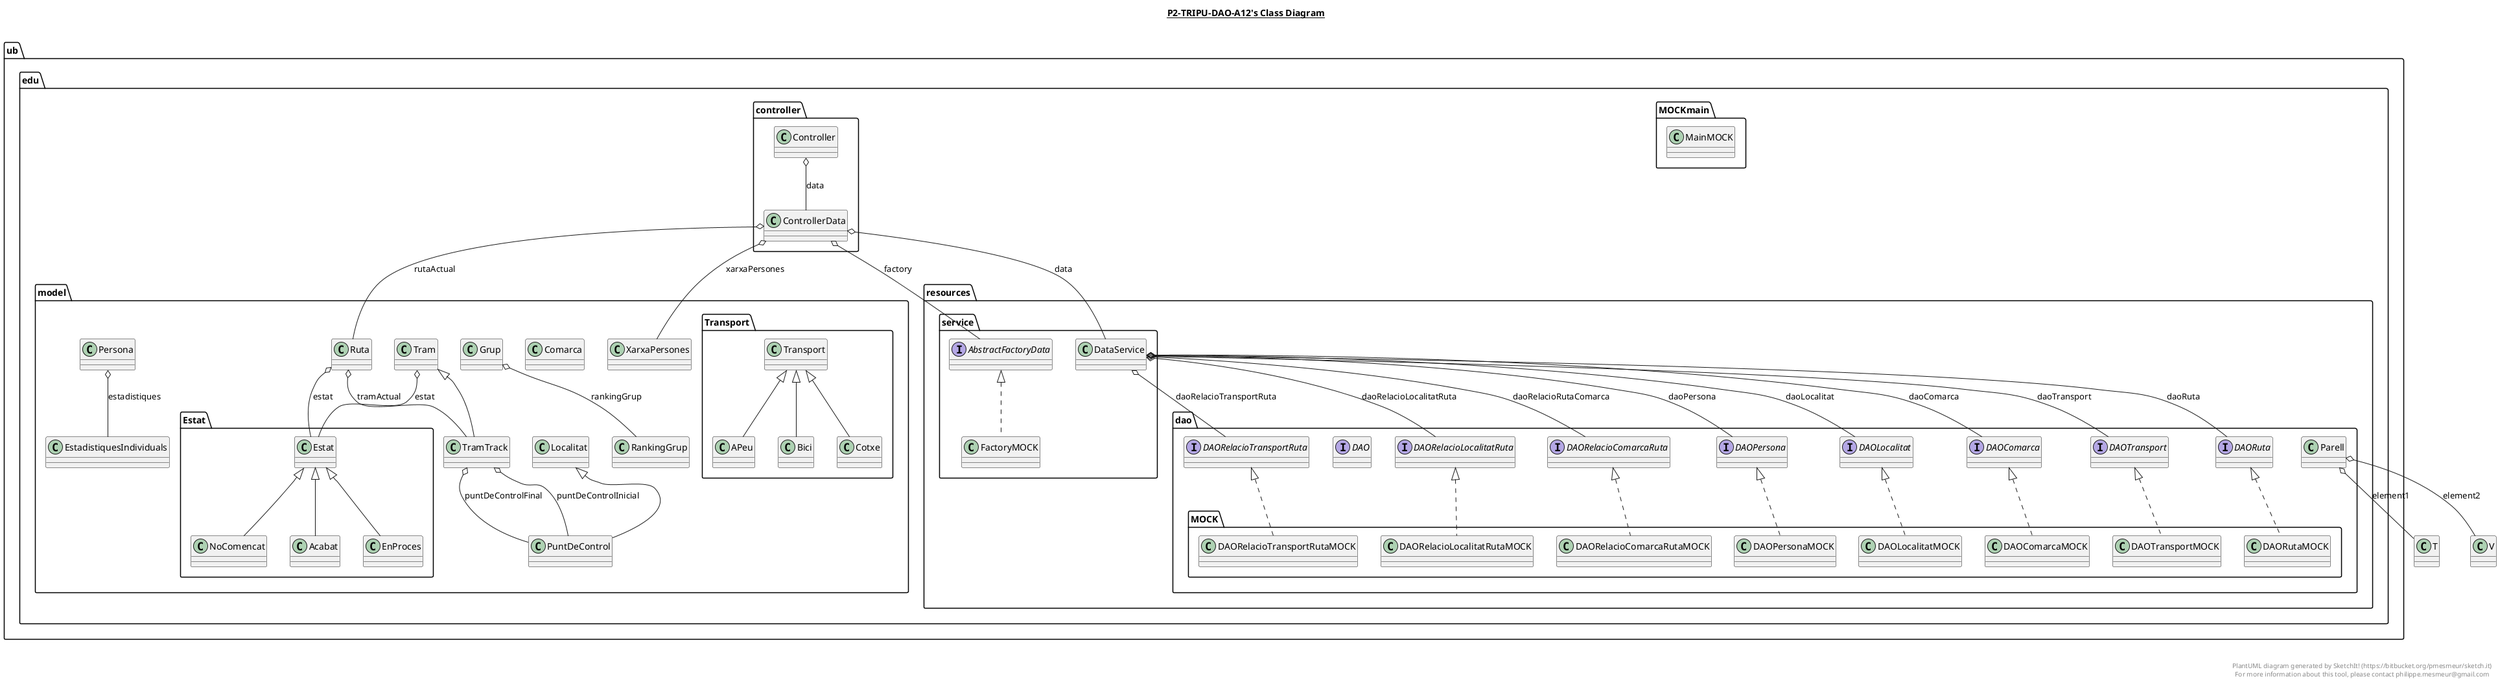 @startuml

title __P2-TRIPU-DAO-A12's Class Diagram__\n

  namespace ub.edu.MOCKmain {
    class ub.edu.MOCKmain.MainMOCK {
    }
  }
  

  namespace ub.edu.controller {
    class ub.edu.controller.Controller {
    }
  }
  

  namespace ub.edu.controller {
    class ub.edu.controller.ControllerData {
    }
  }
  

  namespace ub.edu.model {
    class ub.edu.model.Comarca {
    }
  }
  

  namespace ub.edu.model {
    class ub.edu.model.EstadistiquesIndividuals {
    }
  }
  

  namespace ub.edu.model {
    namespace Estat {
      class ub.edu.model.Estat.Acabat {
      }
    }
  }
  

  namespace ub.edu.model {
    namespace Estat {
      class ub.edu.model.Estat.EnProces {
      }
    }
  }
  

  namespace ub.edu.model {
    namespace Estat {
      class ub.edu.model.Estat.Estat {
      }
    }
  }
  

  namespace ub.edu.model {
    namespace Estat {
      class ub.edu.model.Estat.NoComencat {
      }
    }
  }
  

  namespace ub.edu.model {
    class ub.edu.model.Grup {
    }
  }
  

  namespace ub.edu.model {
    class ub.edu.model.Localitat {
    }
  }
  

  namespace ub.edu.model {
    class ub.edu.model.Persona {
    }
  }
  

  namespace ub.edu.model {
    class ub.edu.model.PuntDeControl {
    }
  }
  

  namespace ub.edu.model {
    class ub.edu.model.RankingGrup {
    }
  }
  

  namespace ub.edu.model {
    class ub.edu.model.Ruta {
    }
  }
  

  namespace ub.edu.model {
    class ub.edu.model.Tram {
    }
  }
  

  namespace ub.edu.model {
    class ub.edu.model.TramTrack {
    }
  }
  

  namespace ub.edu.model {
    namespace Transport {
      class ub.edu.model.Transport.APeu {
      }
    }
  }
  

  namespace ub.edu.model {
    namespace Transport {
      class ub.edu.model.Transport.Bici {
      }
    }
  }
  

  namespace ub.edu.model {
    namespace Transport {
      class ub.edu.model.Transport.Cotxe {
      }
    }
  }
  

  namespace ub.edu.model {
    namespace Transport {
      class ub.edu.model.Transport.Transport {
      }
    }
  }
  

  namespace ub.edu.model {
    class ub.edu.model.XarxaPersones {
    }
  }
  

  namespace ub.edu.resources.dao {
    interface ub.edu.resources.dao.DAO {
    }
  }
  

  namespace ub.edu.resources.dao {
    interface ub.edu.resources.dao.DAOComarca {
    }
  }
  

  namespace ub.edu.resources.dao {
    interface ub.edu.resources.dao.DAOLocalitat {
    }
  }
  

  namespace ub.edu.resources.dao {
    interface ub.edu.resources.dao.DAOPersona {
    }
  }
  

  namespace ub.edu.resources.dao {
    interface ub.edu.resources.dao.DAORelacioComarcaRuta {
    }
  }
  

  namespace ub.edu.resources.dao {
    interface ub.edu.resources.dao.DAORelacioLocalitatRuta {
    }
  }
  

  namespace ub.edu.resources.dao {
    interface ub.edu.resources.dao.DAORelacioTransportRuta {
    }
  }
  

  namespace ub.edu.resources.dao {
    interface ub.edu.resources.dao.DAORuta {
    }
  }
  

  namespace ub.edu.resources.dao {
    interface ub.edu.resources.dao.DAOTransport {
    }
  }
  

  namespace ub.edu.resources.dao {
    namespace MOCK {
      class ub.edu.resources.dao.MOCK.DAOComarcaMOCK {
      }
    }
  }
  

  namespace ub.edu.resources.dao {
    namespace MOCK {
      class ub.edu.resources.dao.MOCK.DAOLocalitatMOCK {
      }
    }
  }
  

  namespace ub.edu.resources.dao {
    namespace MOCK {
      class ub.edu.resources.dao.MOCK.DAOPersonaMOCK {
      }
    }
  }
  

  namespace ub.edu.resources.dao {
    namespace MOCK {
      class ub.edu.resources.dao.MOCK.DAORelacioComarcaRutaMOCK {
      }
    }
  }
  

  namespace ub.edu.resources.dao {
    namespace MOCK {
      class ub.edu.resources.dao.MOCK.DAORelacioLocalitatRutaMOCK {
      }
    }
  }
  

  namespace ub.edu.resources.dao {
    namespace MOCK {
      class ub.edu.resources.dao.MOCK.DAORelacioTransportRutaMOCK {
      }
    }
  }
  

  namespace ub.edu.resources.dao {
    namespace MOCK {
      class ub.edu.resources.dao.MOCK.DAORutaMOCK {
      }
    }
  }
  

  namespace ub.edu.resources.dao {
    namespace MOCK {
      class ub.edu.resources.dao.MOCK.DAOTransportMOCK {
      }
    }
  }
  

  namespace ub.edu.resources.dao {
    class ub.edu.resources.dao.Parell {
    }
  }
  

  namespace ub.edu.resources.service {
    interface ub.edu.resources.service.AbstractFactoryData {
    }
  }
  

  namespace ub.edu.resources.service {
    class ub.edu.resources.service.DataService {
    }
  }
  

  namespace ub.edu.resources.service {
    class ub.edu.resources.service.FactoryMOCK {
    }
  }
  

  ub.edu.controller.Controller o-- ub.edu.controller.ControllerData : data
  ub.edu.controller.ControllerData o-- ub.edu.resources.service.DataService : data
  ub.edu.controller.ControllerData o-- ub.edu.resources.service.AbstractFactoryData : factory
  ub.edu.controller.ControllerData o-- ub.edu.model.Ruta : rutaActual
  ub.edu.controller.ControllerData o-- ub.edu.model.XarxaPersones : xarxaPersones
  ub.edu.model.Estat.Acabat -up-|> ub.edu.model.Estat.Estat
  ub.edu.model.Estat.EnProces -up-|> ub.edu.model.Estat.Estat
  ub.edu.model.Estat.NoComencat -up-|> ub.edu.model.Estat.Estat
  ub.edu.model.Grup o-- ub.edu.model.RankingGrup : rankingGrup
  ub.edu.model.Persona o-- ub.edu.model.EstadistiquesIndividuals : estadistiques
  ub.edu.model.PuntDeControl -up-|> ub.edu.model.Localitat
  ub.edu.model.Ruta o-- ub.edu.model.Estat.Estat : estat
  ub.edu.model.Ruta o-- ub.edu.model.TramTrack : tramActual
  ub.edu.model.Tram o-- ub.edu.model.Estat.Estat : estat
  ub.edu.model.TramTrack -up-|> ub.edu.model.Tram
  ub.edu.model.TramTrack o-- ub.edu.model.PuntDeControl : puntDeControlFinal
  ub.edu.model.TramTrack o-- ub.edu.model.PuntDeControl : puntDeControlInicial
  ub.edu.model.Transport.APeu -up-|> ub.edu.model.Transport.Transport
  ub.edu.model.Transport.Bici -up-|> ub.edu.model.Transport.Transport
  ub.edu.model.Transport.Cotxe -up-|> ub.edu.model.Transport.Transport
  ub.edu.resources.dao.MOCK.DAOComarcaMOCK .up.|> ub.edu.resources.dao.DAOComarca
  ub.edu.resources.dao.MOCK.DAOLocalitatMOCK .up.|> ub.edu.resources.dao.DAOLocalitat
  ub.edu.resources.dao.MOCK.DAOPersonaMOCK .up.|> ub.edu.resources.dao.DAOPersona
  ub.edu.resources.dao.MOCK.DAORelacioComarcaRutaMOCK .up.|> ub.edu.resources.dao.DAORelacioComarcaRuta
  ub.edu.resources.dao.MOCK.DAORelacioLocalitatRutaMOCK .up.|> ub.edu.resources.dao.DAORelacioLocalitatRuta
  ub.edu.resources.dao.MOCK.DAORelacioTransportRutaMOCK .up.|> ub.edu.resources.dao.DAORelacioTransportRuta
  ub.edu.resources.dao.MOCK.DAORutaMOCK .up.|> ub.edu.resources.dao.DAORuta
  ub.edu.resources.dao.MOCK.DAOTransportMOCK .up.|> ub.edu.resources.dao.DAOTransport
  ub.edu.resources.dao.Parell o-- T : element1
  ub.edu.resources.dao.Parell o-- V : element2
  ub.edu.resources.service.DataService o-- ub.edu.resources.dao.DAOComarca : daoComarca
  ub.edu.resources.service.DataService o-- ub.edu.resources.dao.DAOLocalitat : daoLocalitat
  ub.edu.resources.service.DataService o-- ub.edu.resources.dao.DAOPersona : daoPersona
  ub.edu.resources.service.DataService o-- ub.edu.resources.dao.DAORelacioLocalitatRuta : daoRelacioLocalitatRuta
  ub.edu.resources.service.DataService o-- ub.edu.resources.dao.DAORelacioComarcaRuta : daoRelacioRutaComarca
  ub.edu.resources.service.DataService o-- ub.edu.resources.dao.DAORelacioTransportRuta : daoRelacioTransportRuta
  ub.edu.resources.service.DataService o-- ub.edu.resources.dao.DAORuta : daoRuta
  ub.edu.resources.service.DataService o-- ub.edu.resources.dao.DAOTransport : daoTransport
  ub.edu.resources.service.FactoryMOCK .up.|> ub.edu.resources.service.AbstractFactoryData


right footer


PlantUML diagram generated by SketchIt! (https://bitbucket.org/pmesmeur/sketch.it)
For more information about this tool, please contact philippe.mesmeur@gmail.com
endfooter

@enduml
